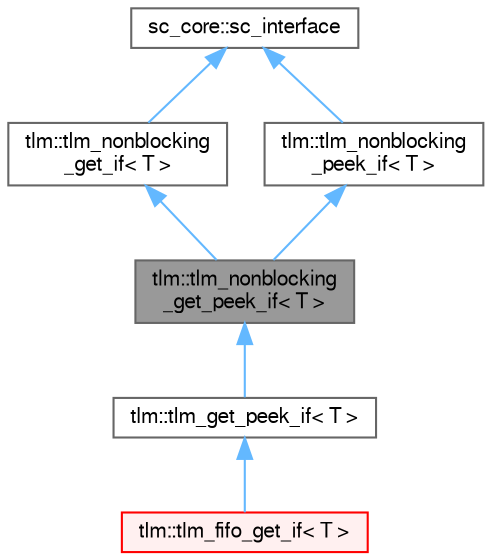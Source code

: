 digraph "tlm::tlm_nonblocking_get_peek_if&lt; T &gt;"
{
 // LATEX_PDF_SIZE
  bgcolor="transparent";
  edge [fontname=FreeSans,fontsize=10,labelfontname=FreeSans,labelfontsize=10];
  node [fontname=FreeSans,fontsize=10,shape=box,height=0.2,width=0.4];
  Node1 [id="Node000001",label="tlm::tlm_nonblocking\l_get_peek_if\< T \>",height=0.2,width=0.4,color="gray40", fillcolor="grey60", style="filled", fontcolor="black",tooltip=" "];
  Node2 -> Node1 [id="edge1_Node000001_Node000002",dir="back",color="steelblue1",style="solid",tooltip=" "];
  Node2 [id="Node000002",label="tlm::tlm_nonblocking\l_get_if\< T \>",height=0.2,width=0.4,color="gray40", fillcolor="white", style="filled",URL="$a01021.html",tooltip=" "];
  Node3 -> Node2 [id="edge2_Node000002_Node000003",dir="back",color="steelblue1",style="solid",tooltip=" "];
  Node3 [id="Node000003",label="sc_core::sc_interface",height=0.2,width=0.4,color="gray40", fillcolor="white", style="filled",tooltip=" "];
  Node4 -> Node1 [id="edge3_Node000001_Node000004",dir="back",color="steelblue1",style="solid",tooltip=" "];
  Node4 [id="Node000004",label="tlm::tlm_nonblocking\l_peek_if\< T \>",height=0.2,width=0.4,color="gray40", fillcolor="white", style="filled",URL="$a01041.html",tooltip=" "];
  Node3 -> Node4 [id="edge4_Node000004_Node000003",dir="back",color="steelblue1",style="solid",tooltip=" "];
  Node1 -> Node5 [id="edge5_Node000001_Node000005",dir="back",color="steelblue1",style="solid",tooltip=" "];
  Node5 [id="Node000005",label="tlm::tlm_get_peek_if\< T \>",height=0.2,width=0.4,color="gray40", fillcolor="white", style="filled",URL="$a01057.html",tooltip=" "];
  Node5 -> Node6 [id="edge6_Node000005_Node000006",dir="back",color="steelblue1",style="solid",tooltip=" "];
  Node6 [id="Node000006",label="tlm::tlm_fifo_get_if\< T \>",height=0.2,width=0.4,color="red", fillcolor="#FFF0F0", style="filled",URL="$a01069.html",tooltip=" "];
}
